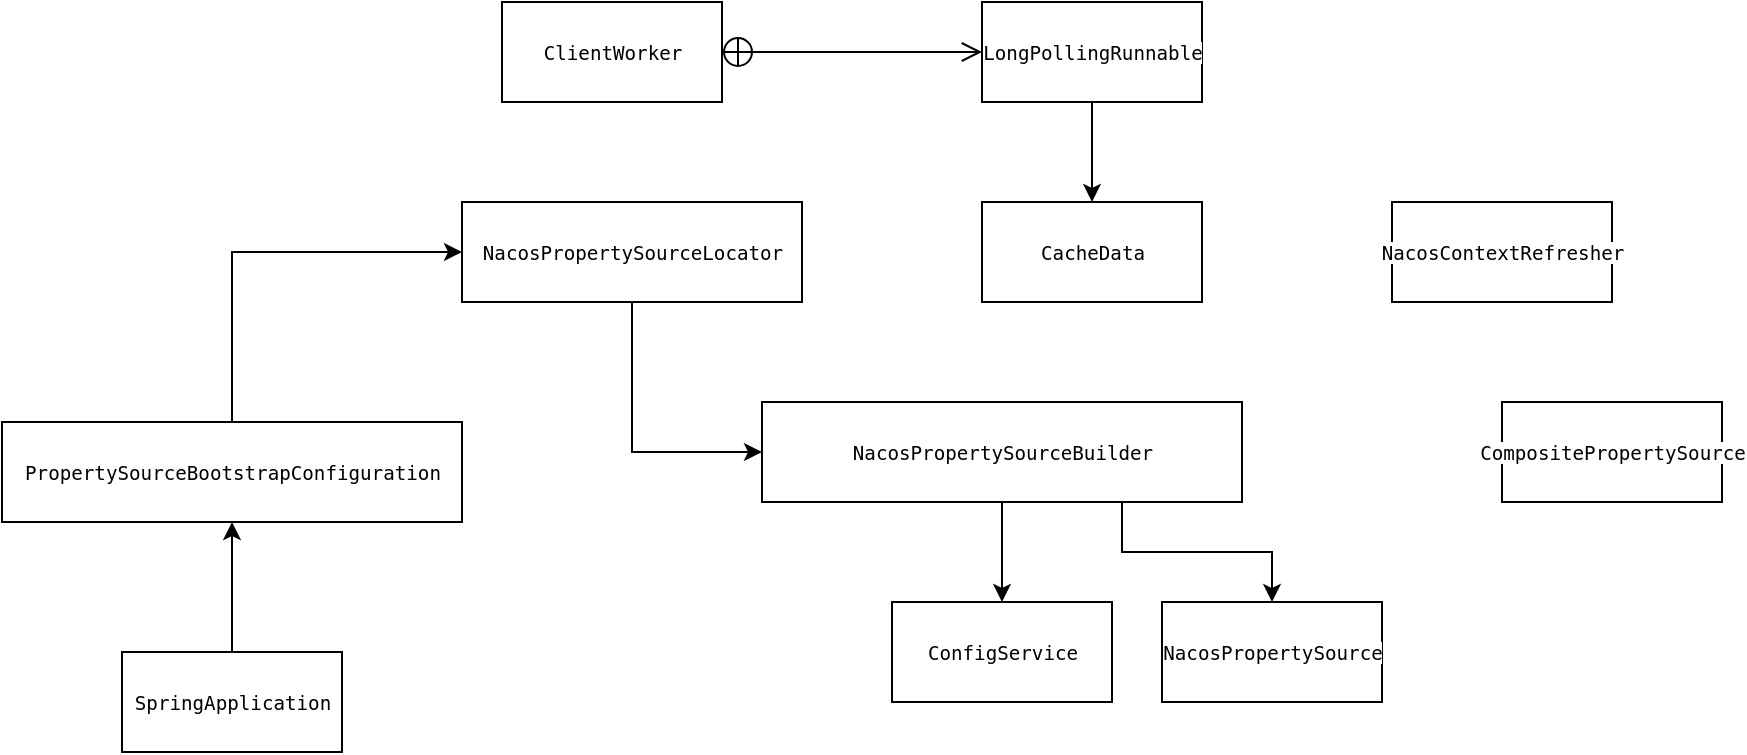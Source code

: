 <mxfile version="12.3.8" type="github" pages="1">
  <diagram id="sGeUtyzYQ7qXRvpQS59k" name="Page-1">
    <mxGraphModel dx="1038" dy="548" grid="1" gridSize="10" guides="1" tooltips="1" connect="1" arrows="1" fold="1" page="1" pageScale="1" pageWidth="827" pageHeight="1169" math="0" shadow="0">
      <root>
        <mxCell id="0"/>
        <mxCell id="1" parent="0"/>
        <mxCell id="My7hwSWqkHu8Yfp5Hv0d-1" value="&lt;pre style=&quot;background-color: rgb(255 , 255 , 255) ; font-size: 7.2pt&quot;&gt;ClientWorker&lt;/pre&gt;" style="html=1;" vertex="1" parent="1">
          <mxGeometry x="300" y="100" width="110" height="50" as="geometry"/>
        </mxCell>
        <mxCell id="My7hwSWqkHu8Yfp5Hv0d-9" style="edgeStyle=orthogonalEdgeStyle;rounded=0;orthogonalLoop=1;jettySize=auto;html=1;exitX=0.5;exitY=1;exitDx=0;exitDy=0;" edge="1" parent="1" source="My7hwSWqkHu8Yfp5Hv0d-2" target="My7hwSWqkHu8Yfp5Hv0d-3">
          <mxGeometry relative="1" as="geometry"/>
        </mxCell>
        <mxCell id="My7hwSWqkHu8Yfp5Hv0d-2" value="&lt;pre style=&quot;background-color: rgb(255 , 255 , 255) ; font-size: 7.2pt&quot;&gt;LongPollingRunnable&lt;/pre&gt;" style="html=1;" vertex="1" parent="1">
          <mxGeometry x="540" y="100" width="110" height="50" as="geometry"/>
        </mxCell>
        <mxCell id="My7hwSWqkHu8Yfp5Hv0d-3" value="&lt;pre style=&quot;background-color: rgb(255 , 255 , 255) ; font-size: 7.2pt&quot;&gt;CacheData&lt;/pre&gt;" style="html=1;" vertex="1" parent="1">
          <mxGeometry x="540" y="200" width="110" height="50" as="geometry"/>
        </mxCell>
        <mxCell id="My7hwSWqkHu8Yfp5Hv0d-10" style="edgeStyle=orthogonalEdgeStyle;rounded=0;orthogonalLoop=1;jettySize=auto;html=1;exitX=0.5;exitY=1;exitDx=0;exitDy=0;" edge="1" parent="1" source="My7hwSWqkHu8Yfp5Hv0d-4" target="My7hwSWqkHu8Yfp5Hv0d-5">
          <mxGeometry relative="1" as="geometry"/>
        </mxCell>
        <mxCell id="My7hwSWqkHu8Yfp5Hv0d-12" style="edgeStyle=orthogonalEdgeStyle;rounded=0;orthogonalLoop=1;jettySize=auto;html=1;exitX=0.75;exitY=1;exitDx=0;exitDy=0;entryX=0.5;entryY=0;entryDx=0;entryDy=0;" edge="1" parent="1" source="My7hwSWqkHu8Yfp5Hv0d-4" target="My7hwSWqkHu8Yfp5Hv0d-11">
          <mxGeometry relative="1" as="geometry"/>
        </mxCell>
        <mxCell id="My7hwSWqkHu8Yfp5Hv0d-4" value="&lt;pre style=&quot;background-color: rgb(255 , 255 , 255) ; font-size: 7.2pt&quot;&gt;NacosPropertySourceBuilder&lt;/pre&gt;" style="html=1;" vertex="1" parent="1">
          <mxGeometry x="430" y="300" width="240" height="50" as="geometry"/>
        </mxCell>
        <mxCell id="My7hwSWqkHu8Yfp5Hv0d-5" value="&lt;pre style=&quot;background-color: rgb(255 , 255 , 255) ; font-size: 7.2pt&quot;&gt;ConfigService&lt;/pre&gt;" style="html=1;" vertex="1" parent="1">
          <mxGeometry x="495" y="400" width="110" height="50" as="geometry"/>
        </mxCell>
        <mxCell id="My7hwSWqkHu8Yfp5Hv0d-6" value="" style="endArrow=open;startArrow=circlePlus;endFill=0;startFill=0;endSize=8;html=1;exitX=1;exitY=0.5;exitDx=0;exitDy=0;entryX=0;entryY=0.5;entryDx=0;entryDy=0;" edge="1" parent="1" source="My7hwSWqkHu8Yfp5Hv0d-1" target="My7hwSWqkHu8Yfp5Hv0d-2">
          <mxGeometry width="160" relative="1" as="geometry">
            <mxPoint x="370" y="120" as="sourcePoint"/>
            <mxPoint x="530" y="120" as="targetPoint"/>
          </mxGeometry>
        </mxCell>
        <mxCell id="My7hwSWqkHu8Yfp5Hv0d-11" value="&lt;pre style=&quot;background-color: rgb(255 , 255 , 255) ; font-size: 7.2pt&quot;&gt;NacosPropertySource&lt;/pre&gt;" style="html=1;" vertex="1" parent="1">
          <mxGeometry x="630" y="400" width="110" height="50" as="geometry"/>
        </mxCell>
        <mxCell id="My7hwSWqkHu8Yfp5Hv0d-13" value="&lt;pre style=&quot;background-color: rgb(255 , 255 , 255) ; font-size: 7.2pt&quot;&gt;CompositePropertySource&lt;/pre&gt;" style="html=1;" vertex="1" parent="1">
          <mxGeometry x="800" y="300" width="110" height="50" as="geometry"/>
        </mxCell>
        <mxCell id="My7hwSWqkHu8Yfp5Hv0d-16" style="edgeStyle=orthogonalEdgeStyle;rounded=0;orthogonalLoop=1;jettySize=auto;html=1;entryX=0;entryY=0.5;entryDx=0;entryDy=0;" edge="1" parent="1" source="My7hwSWqkHu8Yfp5Hv0d-14" target="My7hwSWqkHu8Yfp5Hv0d-4">
          <mxGeometry relative="1" as="geometry"/>
        </mxCell>
        <mxCell id="My7hwSWqkHu8Yfp5Hv0d-14" value="&lt;pre style=&quot;background-color: rgb(255 , 255 , 255) ; font-size: 7.2pt&quot;&gt;NacosPropertySourceLocator&lt;/pre&gt;" style="html=1;" vertex="1" parent="1">
          <mxGeometry x="280" y="200" width="170" height="50" as="geometry"/>
        </mxCell>
        <mxCell id="My7hwSWqkHu8Yfp5Hv0d-15" value="&lt;pre style=&quot;background-color: rgb(255 , 255 , 255) ; font-size: 7.2pt&quot;&gt;NacosContextRefresher&lt;/pre&gt;" style="html=1;" vertex="1" parent="1">
          <mxGeometry x="745" y="200" width="110" height="50" as="geometry"/>
        </mxCell>
        <mxCell id="My7hwSWqkHu8Yfp5Hv0d-18" style="edgeStyle=orthogonalEdgeStyle;rounded=0;orthogonalLoop=1;jettySize=auto;html=1;entryX=0;entryY=0.5;entryDx=0;entryDy=0;" edge="1" parent="1" source="My7hwSWqkHu8Yfp5Hv0d-17" target="My7hwSWqkHu8Yfp5Hv0d-14">
          <mxGeometry relative="1" as="geometry"/>
        </mxCell>
        <mxCell id="My7hwSWqkHu8Yfp5Hv0d-17" value="&lt;pre style=&quot;background-color: rgb(255 , 255 , 255) ; font-size: 7.2pt&quot;&gt;PropertySourceBootstrapConfiguration&lt;/pre&gt;" style="html=1;" vertex="1" parent="1">
          <mxGeometry x="50" y="310" width="230" height="50" as="geometry"/>
        </mxCell>
        <mxCell id="My7hwSWqkHu8Yfp5Hv0d-20" style="edgeStyle=orthogonalEdgeStyle;rounded=0;orthogonalLoop=1;jettySize=auto;html=1;exitX=0.5;exitY=0;exitDx=0;exitDy=0;entryX=0.5;entryY=1;entryDx=0;entryDy=0;" edge="1" parent="1" source="My7hwSWqkHu8Yfp5Hv0d-19" target="My7hwSWqkHu8Yfp5Hv0d-17">
          <mxGeometry relative="1" as="geometry"/>
        </mxCell>
        <mxCell id="My7hwSWqkHu8Yfp5Hv0d-19" value="&lt;pre style=&quot;background-color: rgb(255 , 255 , 255) ; font-size: 7.2pt&quot;&gt;SpringApplication&lt;/pre&gt;" style="html=1;" vertex="1" parent="1">
          <mxGeometry x="110" y="425" width="110" height="50" as="geometry"/>
        </mxCell>
      </root>
    </mxGraphModel>
  </diagram>
</mxfile>
